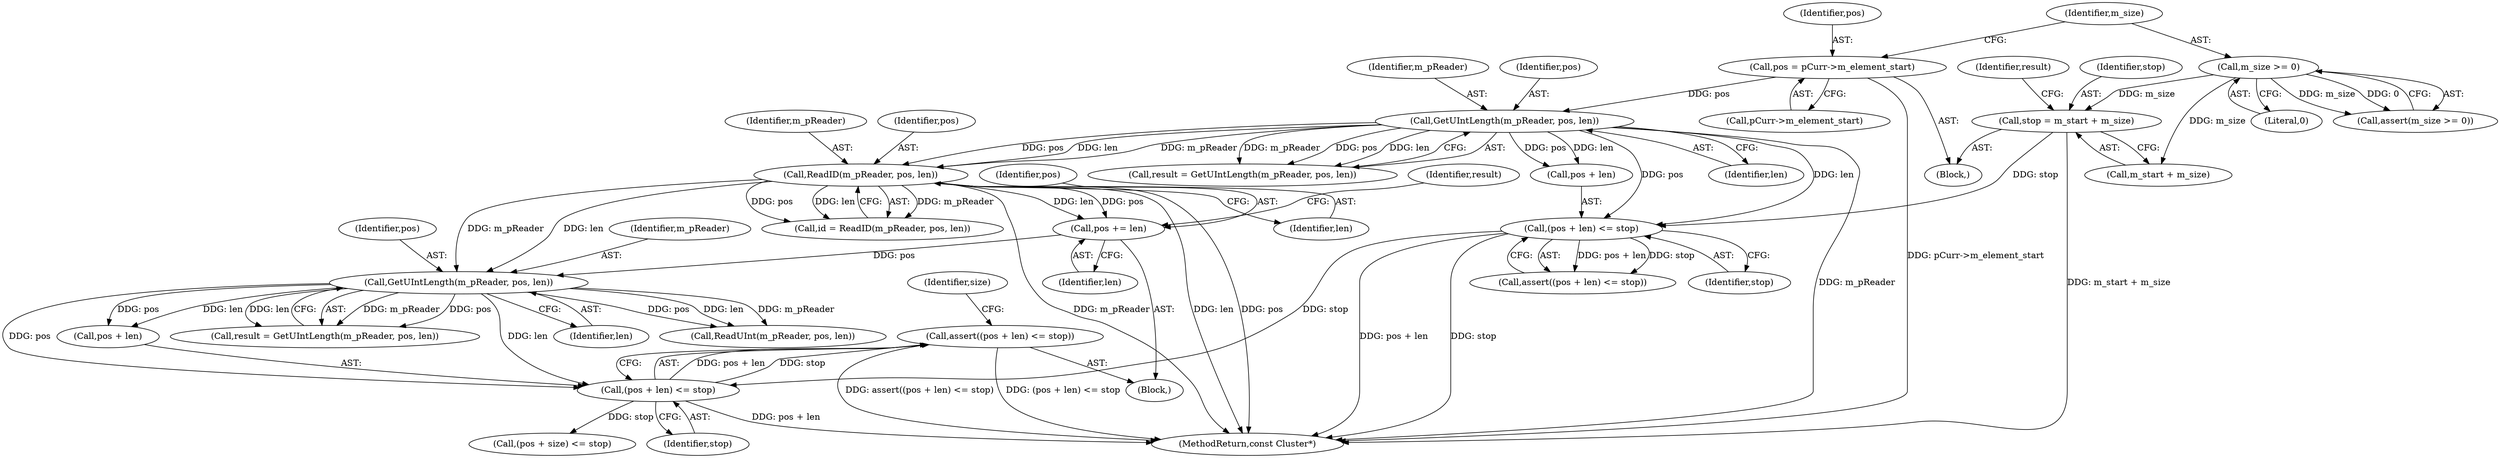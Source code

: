 digraph "0_Android_cc274e2abe8b2a6698a5c47d8aa4bb45f1f9538d_20@API" {
"1000262" [label="(Call,assert((pos + len) <= stop))"];
"1000263" [label="(Call,(pos + len) <= stop)"];
"1000254" [label="(Call,GetUIntLength(m_pReader, pos, len))"];
"1000239" [label="(Call,ReadID(m_pReader, pos, len))"];
"1000216" [label="(Call,GetUIntLength(m_pReader, pos, len))"];
"1000196" [label="(Call,pos = pCurr->m_element_start)"];
"1000249" [label="(Call,pos += len)"];
"1000225" [label="(Call,(pos + len) <= stop)"];
"1000206" [label="(Call,stop = m_start + m_size)"];
"1000202" [label="(Call,m_size >= 0)"];
"1000204" [label="(Literal,0)"];
"1000225" [label="(Call,(pos + len) <= stop)"];
"1000197" [label="(Identifier,pos)"];
"1000546" [label="(MethodReturn,const Cluster*)"];
"1000257" [label="(Identifier,len)"];
"1000239" [label="(Call,ReadID(m_pReader, pos, len))"];
"1000217" [label="(Identifier,m_pReader)"];
"1000229" [label="(Identifier,stop)"];
"1000254" [label="(Call,GetUIntLength(m_pReader, pos, len))"];
"1000270" [label="(Identifier,size)"];
"1000262" [label="(Call,assert((pos + len) <= stop))"];
"1000203" [label="(Identifier,m_size)"];
"1000251" [label="(Identifier,len)"];
"1000253" [label="(Identifier,result)"];
"1000202" [label="(Call,m_size >= 0)"];
"1000201" [label="(Call,assert(m_size >= 0))"];
"1000216" [label="(Call,GetUIntLength(m_pReader, pos, len))"];
"1000219" [label="(Identifier,len)"];
"1000255" [label="(Identifier,m_pReader)"];
"1000218" [label="(Identifier,pos)"];
"1000198" [label="(Call,pCurr->m_element_start)"];
"1000271" [label="(Call,ReadUInt(m_pReader, pos, len))"];
"1000224" [label="(Call,assert((pos + len) <= stop))"];
"1000250" [label="(Identifier,pos)"];
"1000267" [label="(Identifier,stop)"];
"1000214" [label="(Call,result = GetUIntLength(m_pReader, pos, len))"];
"1000241" [label="(Identifier,pos)"];
"1000207" [label="(Identifier,stop)"];
"1000240" [label="(Identifier,m_pReader)"];
"1000126" [label="(Block,)"];
"1000263" [label="(Call,(pos + len) <= stop)"];
"1000211" [label="(Block,)"];
"1000226" [label="(Call,pos + len)"];
"1000256" [label="(Identifier,pos)"];
"1000252" [label="(Call,result = GetUIntLength(m_pReader, pos, len))"];
"1000264" [label="(Call,pos + len)"];
"1000242" [label="(Identifier,len)"];
"1000237" [label="(Call,id = ReadID(m_pReader, pos, len))"];
"1000206" [label="(Call,stop = m_start + m_size)"];
"1000283" [label="(Call,(pos + size) <= stop)"];
"1000208" [label="(Call,m_start + m_size)"];
"1000215" [label="(Identifier,result)"];
"1000249" [label="(Call,pos += len)"];
"1000196" [label="(Call,pos = pCurr->m_element_start)"];
"1000262" -> "1000211"  [label="AST: "];
"1000262" -> "1000263"  [label="CFG: "];
"1000263" -> "1000262"  [label="AST: "];
"1000270" -> "1000262"  [label="CFG: "];
"1000262" -> "1000546"  [label="DDG: (pos + len) <= stop"];
"1000262" -> "1000546"  [label="DDG: assert((pos + len) <= stop)"];
"1000263" -> "1000262"  [label="DDG: pos + len"];
"1000263" -> "1000262"  [label="DDG: stop"];
"1000263" -> "1000267"  [label="CFG: "];
"1000264" -> "1000263"  [label="AST: "];
"1000267" -> "1000263"  [label="AST: "];
"1000263" -> "1000546"  [label="DDG: pos + len"];
"1000254" -> "1000263"  [label="DDG: pos"];
"1000254" -> "1000263"  [label="DDG: len"];
"1000225" -> "1000263"  [label="DDG: stop"];
"1000263" -> "1000283"  [label="DDG: stop"];
"1000254" -> "1000252"  [label="AST: "];
"1000254" -> "1000257"  [label="CFG: "];
"1000255" -> "1000254"  [label="AST: "];
"1000256" -> "1000254"  [label="AST: "];
"1000257" -> "1000254"  [label="AST: "];
"1000252" -> "1000254"  [label="CFG: "];
"1000254" -> "1000252"  [label="DDG: m_pReader"];
"1000254" -> "1000252"  [label="DDG: pos"];
"1000254" -> "1000252"  [label="DDG: len"];
"1000239" -> "1000254"  [label="DDG: m_pReader"];
"1000239" -> "1000254"  [label="DDG: len"];
"1000249" -> "1000254"  [label="DDG: pos"];
"1000254" -> "1000264"  [label="DDG: pos"];
"1000254" -> "1000264"  [label="DDG: len"];
"1000254" -> "1000271"  [label="DDG: m_pReader"];
"1000254" -> "1000271"  [label="DDG: pos"];
"1000254" -> "1000271"  [label="DDG: len"];
"1000239" -> "1000237"  [label="AST: "];
"1000239" -> "1000242"  [label="CFG: "];
"1000240" -> "1000239"  [label="AST: "];
"1000241" -> "1000239"  [label="AST: "];
"1000242" -> "1000239"  [label="AST: "];
"1000237" -> "1000239"  [label="CFG: "];
"1000239" -> "1000546"  [label="DDG: m_pReader"];
"1000239" -> "1000546"  [label="DDG: len"];
"1000239" -> "1000546"  [label="DDG: pos"];
"1000239" -> "1000237"  [label="DDG: m_pReader"];
"1000239" -> "1000237"  [label="DDG: pos"];
"1000239" -> "1000237"  [label="DDG: len"];
"1000216" -> "1000239"  [label="DDG: m_pReader"];
"1000216" -> "1000239"  [label="DDG: pos"];
"1000216" -> "1000239"  [label="DDG: len"];
"1000239" -> "1000249"  [label="DDG: len"];
"1000239" -> "1000249"  [label="DDG: pos"];
"1000216" -> "1000214"  [label="AST: "];
"1000216" -> "1000219"  [label="CFG: "];
"1000217" -> "1000216"  [label="AST: "];
"1000218" -> "1000216"  [label="AST: "];
"1000219" -> "1000216"  [label="AST: "];
"1000214" -> "1000216"  [label="CFG: "];
"1000216" -> "1000546"  [label="DDG: m_pReader"];
"1000216" -> "1000214"  [label="DDG: m_pReader"];
"1000216" -> "1000214"  [label="DDG: pos"];
"1000216" -> "1000214"  [label="DDG: len"];
"1000196" -> "1000216"  [label="DDG: pos"];
"1000216" -> "1000225"  [label="DDG: pos"];
"1000216" -> "1000225"  [label="DDG: len"];
"1000216" -> "1000226"  [label="DDG: pos"];
"1000216" -> "1000226"  [label="DDG: len"];
"1000196" -> "1000126"  [label="AST: "];
"1000196" -> "1000198"  [label="CFG: "];
"1000197" -> "1000196"  [label="AST: "];
"1000198" -> "1000196"  [label="AST: "];
"1000203" -> "1000196"  [label="CFG: "];
"1000196" -> "1000546"  [label="DDG: pCurr->m_element_start"];
"1000249" -> "1000211"  [label="AST: "];
"1000249" -> "1000251"  [label="CFG: "];
"1000250" -> "1000249"  [label="AST: "];
"1000251" -> "1000249"  [label="AST: "];
"1000253" -> "1000249"  [label="CFG: "];
"1000225" -> "1000224"  [label="AST: "];
"1000225" -> "1000229"  [label="CFG: "];
"1000226" -> "1000225"  [label="AST: "];
"1000229" -> "1000225"  [label="AST: "];
"1000224" -> "1000225"  [label="CFG: "];
"1000225" -> "1000546"  [label="DDG: pos + len"];
"1000225" -> "1000546"  [label="DDG: stop"];
"1000225" -> "1000224"  [label="DDG: pos + len"];
"1000225" -> "1000224"  [label="DDG: stop"];
"1000206" -> "1000225"  [label="DDG: stop"];
"1000206" -> "1000126"  [label="AST: "];
"1000206" -> "1000208"  [label="CFG: "];
"1000207" -> "1000206"  [label="AST: "];
"1000208" -> "1000206"  [label="AST: "];
"1000215" -> "1000206"  [label="CFG: "];
"1000206" -> "1000546"  [label="DDG: m_start + m_size"];
"1000202" -> "1000206"  [label="DDG: m_size"];
"1000202" -> "1000201"  [label="AST: "];
"1000202" -> "1000204"  [label="CFG: "];
"1000203" -> "1000202"  [label="AST: "];
"1000204" -> "1000202"  [label="AST: "];
"1000201" -> "1000202"  [label="CFG: "];
"1000202" -> "1000201"  [label="DDG: m_size"];
"1000202" -> "1000201"  [label="DDG: 0"];
"1000202" -> "1000208"  [label="DDG: m_size"];
}
